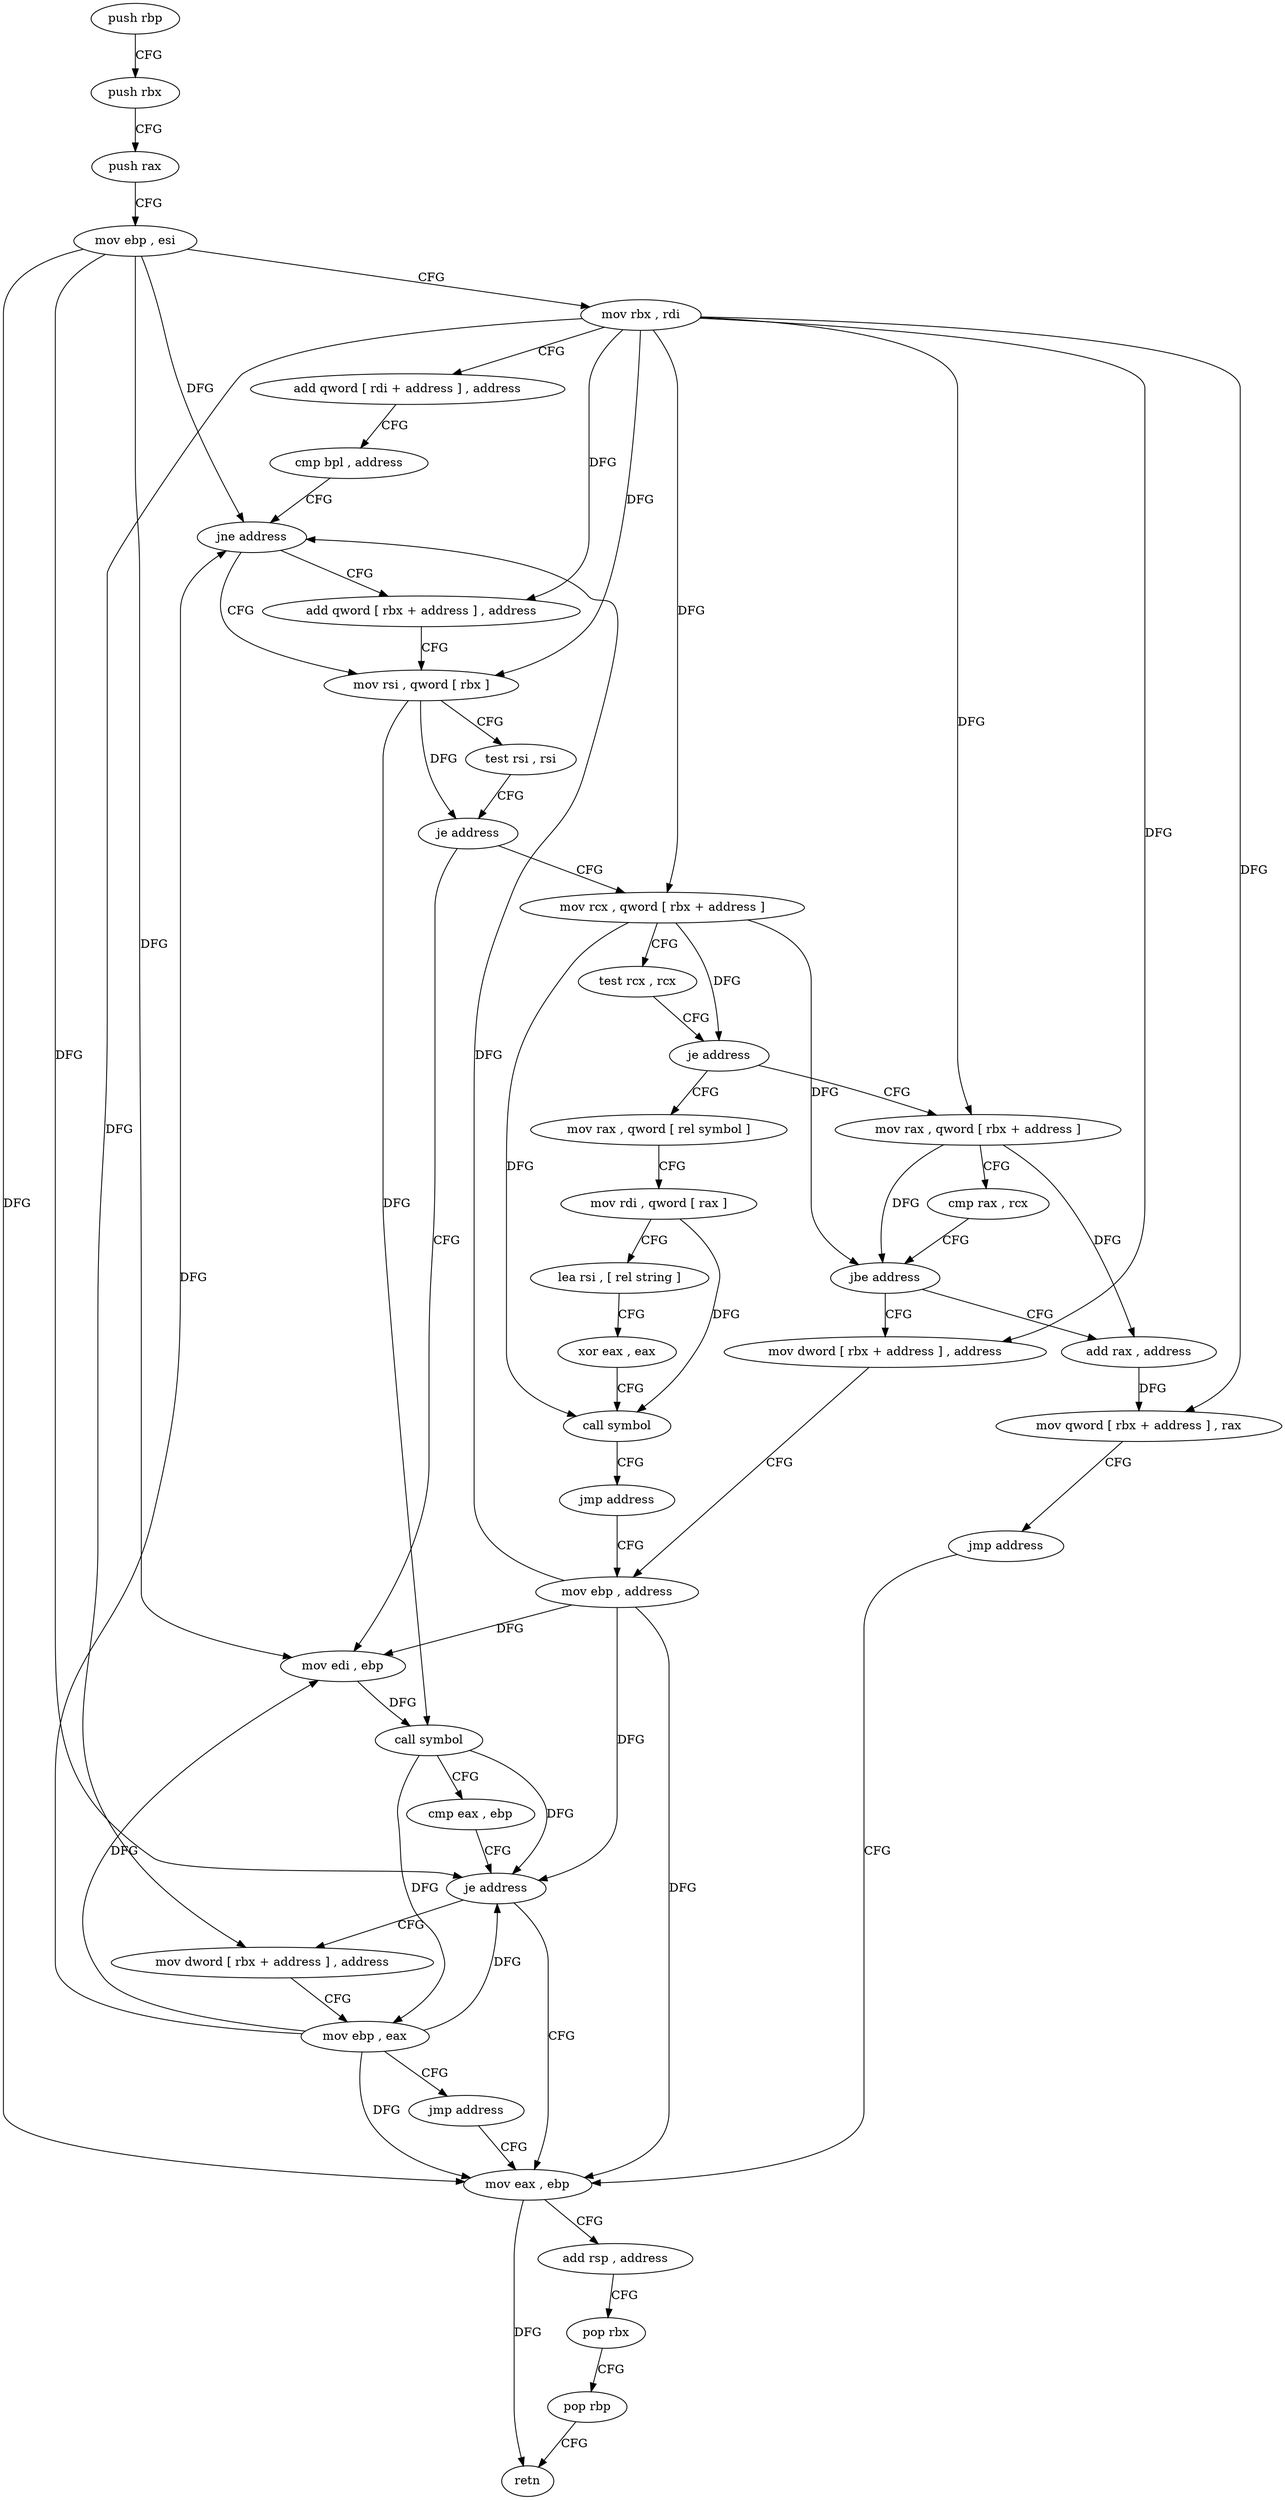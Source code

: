 digraph "func" {
"98688" [label = "push rbp" ]
"98689" [label = "push rbx" ]
"98690" [label = "push rax" ]
"98691" [label = "mov ebp , esi" ]
"98693" [label = "mov rbx , rdi" ]
"98696" [label = "add qword [ rdi + address ] , address" ]
"98701" [label = "cmp bpl , address" ]
"98705" [label = "jne address" ]
"98712" [label = "mov rsi , qword [ rbx ]" ]
"98707" [label = "add qword [ rbx + address ] , address" ]
"98715" [label = "test rsi , rsi" ]
"98718" [label = "je address" ]
"98742" [label = "mov rcx , qword [ rbx + address ]" ]
"98720" [label = "mov edi , ebp" ]
"98746" [label = "test rcx , rcx" ]
"98749" [label = "je address" ]
"98770" [label = "mov rax , qword [ rel symbol ]" ]
"98751" [label = "mov rax , qword [ rbx + address ]" ]
"98722" [label = "call symbol" ]
"98727" [label = "cmp eax , ebp" ]
"98729" [label = "je address" ]
"98808" [label = "mov eax , ebp" ]
"98731" [label = "mov dword [ rbx + address ] , address" ]
"98777" [label = "mov rdi , qword [ rax ]" ]
"98780" [label = "lea rsi , [ rel string ]" ]
"98787" [label = "xor eax , eax" ]
"98789" [label = "call symbol" ]
"98794" [label = "jmp address" ]
"98803" [label = "mov ebp , address" ]
"98755" [label = "cmp rax , rcx" ]
"98758" [label = "jbe address" ]
"98796" [label = "mov dword [ rbx + address ] , address" ]
"98760" [label = "add rax , address" ]
"98810" [label = "add rsp , address" ]
"98814" [label = "pop rbx" ]
"98815" [label = "pop rbp" ]
"98816" [label = "retn" ]
"98738" [label = "mov ebp , eax" ]
"98740" [label = "jmp address" ]
"98764" [label = "mov qword [ rbx + address ] , rax" ]
"98768" [label = "jmp address" ]
"98688" -> "98689" [ label = "CFG" ]
"98689" -> "98690" [ label = "CFG" ]
"98690" -> "98691" [ label = "CFG" ]
"98691" -> "98693" [ label = "CFG" ]
"98691" -> "98705" [ label = "DFG" ]
"98691" -> "98720" [ label = "DFG" ]
"98691" -> "98729" [ label = "DFG" ]
"98691" -> "98808" [ label = "DFG" ]
"98693" -> "98696" [ label = "CFG" ]
"98693" -> "98712" [ label = "DFG" ]
"98693" -> "98707" [ label = "DFG" ]
"98693" -> "98742" [ label = "DFG" ]
"98693" -> "98751" [ label = "DFG" ]
"98693" -> "98731" [ label = "DFG" ]
"98693" -> "98796" [ label = "DFG" ]
"98693" -> "98764" [ label = "DFG" ]
"98696" -> "98701" [ label = "CFG" ]
"98701" -> "98705" [ label = "CFG" ]
"98705" -> "98712" [ label = "CFG" ]
"98705" -> "98707" [ label = "CFG" ]
"98712" -> "98715" [ label = "CFG" ]
"98712" -> "98718" [ label = "DFG" ]
"98712" -> "98722" [ label = "DFG" ]
"98707" -> "98712" [ label = "CFG" ]
"98715" -> "98718" [ label = "CFG" ]
"98718" -> "98742" [ label = "CFG" ]
"98718" -> "98720" [ label = "CFG" ]
"98742" -> "98746" [ label = "CFG" ]
"98742" -> "98749" [ label = "DFG" ]
"98742" -> "98789" [ label = "DFG" ]
"98742" -> "98758" [ label = "DFG" ]
"98720" -> "98722" [ label = "DFG" ]
"98746" -> "98749" [ label = "CFG" ]
"98749" -> "98770" [ label = "CFG" ]
"98749" -> "98751" [ label = "CFG" ]
"98770" -> "98777" [ label = "CFG" ]
"98751" -> "98755" [ label = "CFG" ]
"98751" -> "98758" [ label = "DFG" ]
"98751" -> "98760" [ label = "DFG" ]
"98722" -> "98727" [ label = "CFG" ]
"98722" -> "98729" [ label = "DFG" ]
"98722" -> "98738" [ label = "DFG" ]
"98727" -> "98729" [ label = "CFG" ]
"98729" -> "98808" [ label = "CFG" ]
"98729" -> "98731" [ label = "CFG" ]
"98808" -> "98810" [ label = "CFG" ]
"98808" -> "98816" [ label = "DFG" ]
"98731" -> "98738" [ label = "CFG" ]
"98777" -> "98780" [ label = "CFG" ]
"98777" -> "98789" [ label = "DFG" ]
"98780" -> "98787" [ label = "CFG" ]
"98787" -> "98789" [ label = "CFG" ]
"98789" -> "98794" [ label = "CFG" ]
"98794" -> "98803" [ label = "CFG" ]
"98803" -> "98808" [ label = "DFG" ]
"98803" -> "98705" [ label = "DFG" ]
"98803" -> "98720" [ label = "DFG" ]
"98803" -> "98729" [ label = "DFG" ]
"98755" -> "98758" [ label = "CFG" ]
"98758" -> "98796" [ label = "CFG" ]
"98758" -> "98760" [ label = "CFG" ]
"98796" -> "98803" [ label = "CFG" ]
"98760" -> "98764" [ label = "DFG" ]
"98810" -> "98814" [ label = "CFG" ]
"98814" -> "98815" [ label = "CFG" ]
"98815" -> "98816" [ label = "CFG" ]
"98738" -> "98740" [ label = "CFG" ]
"98738" -> "98705" [ label = "DFG" ]
"98738" -> "98720" [ label = "DFG" ]
"98738" -> "98729" [ label = "DFG" ]
"98738" -> "98808" [ label = "DFG" ]
"98740" -> "98808" [ label = "CFG" ]
"98764" -> "98768" [ label = "CFG" ]
"98768" -> "98808" [ label = "CFG" ]
}
